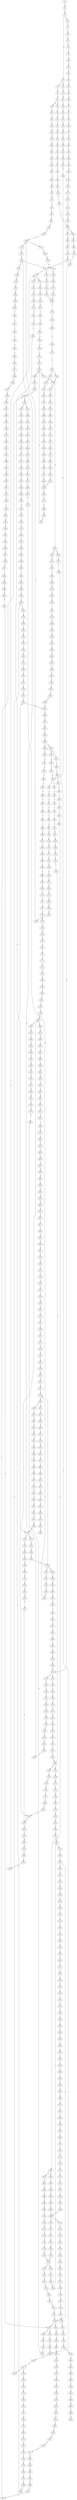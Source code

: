 strict digraph  {
	S0 -> S1 [ label = C ];
	S1 -> S2 [ label = A ];
	S2 -> S3 [ label = G ];
	S2 -> S4 [ label = A ];
	S3 -> S5 [ label = C ];
	S3 -> S6 [ label = T ];
	S4 -> S7 [ label = C ];
	S5 -> S8 [ label = A ];
	S6 -> S9 [ label = A ];
	S7 -> S10 [ label = A ];
	S8 -> S11 [ label = G ];
	S9 -> S12 [ label = G ];
	S10 -> S13 [ label = G ];
	S11 -> S14 [ label = A ];
	S11 -> S15 [ label = G ];
	S12 -> S16 [ label = C ];
	S13 -> S17 [ label = C ];
	S14 -> S18 [ label = T ];
	S15 -> S19 [ label = T ];
	S16 -> S20 [ label = T ];
	S17 -> S21 [ label = T ];
	S18 -> S22 [ label = A ];
	S19 -> S23 [ label = G ];
	S20 -> S24 [ label = C ];
	S21 -> S25 [ label = A ];
	S22 -> S26 [ label = A ];
	S23 -> S27 [ label = C ];
	S24 -> S28 [ label = C ];
	S25 -> S29 [ label = C ];
	S26 -> S30 [ label = A ];
	S27 -> S31 [ label = A ];
	S28 -> S32 [ label = A ];
	S29 -> S33 [ label = G ];
	S30 -> S34 [ label = A ];
	S31 -> S35 [ label = C ];
	S32 -> S36 [ label = C ];
	S33 -> S37 [ label = A ];
	S34 -> S38 [ label = A ];
	S35 -> S39 [ label = G ];
	S36 -> S40 [ label = C ];
	S37 -> S41 [ label = G ];
	S38 -> S42 [ label = C ];
	S39 -> S43 [ label = C ];
	S40 -> S44 [ label = G ];
	S41 -> S45 [ label = A ];
	S42 -> S46 [ label = T ];
	S43 -> S47 [ label = G ];
	S44 -> S48 [ label = G ];
	S45 -> S49 [ label = A ];
	S46 -> S50 [ label = T ];
	S47 -> S51 [ label = G ];
	S48 -> S52 [ label = A ];
	S49 -> S53 [ label = C ];
	S50 -> S54 [ label = T ];
	S51 -> S55 [ label = T ];
	S52 -> S56 [ label = C ];
	S53 -> S57 [ label = T ];
	S54 -> S58 [ label = G ];
	S55 -> S59 [ label = G ];
	S56 -> S60 [ label = G ];
	S57 -> S61 [ label = G ];
	S58 -> S62 [ label = C ];
	S59 -> S63 [ label = C ];
	S60 -> S64 [ label = C ];
	S60 -> S65 [ label = T ];
	S61 -> S66 [ label = G ];
	S62 -> S67 [ label = C ];
	S63 -> S68 [ label = C ];
	S64 -> S69 [ label = C ];
	S65 -> S70 [ label = C ];
	S66 -> S71 [ label = C ];
	S67 -> S72 [ label = G ];
	S68 -> S73 [ label = G ];
	S69 -> S74 [ label = C ];
	S70 -> S75 [ label = G ];
	S71 -> S76 [ label = G ];
	S72 -> S77 [ label = T ];
	S73 -> S78 [ label = C ];
	S74 -> S79 [ label = A ];
	S75 -> S80 [ label = T ];
	S76 -> S81 [ label = C ];
	S77 -> S82 [ label = A ];
	S78 -> S83 [ label = C ];
	S78 -> S84 [ label = A ];
	S79 -> S85 [ label = T ];
	S80 -> S86 [ label = G ];
	S81 -> S87 [ label = A ];
	S82 -> S88 [ label = G ];
	S83 -> S89 [ label = G ];
	S84 -> S90 [ label = A ];
	S85 -> S91 [ label = C ];
	S86 -> S92 [ label = A ];
	S87 -> S93 [ label = G ];
	S88 -> S94 [ label = C ];
	S89 -> S95 [ label = G ];
	S90 -> S96 [ label = C ];
	S91 -> S97 [ label = G ];
	S92 -> S98 [ label = C ];
	S93 -> S99 [ label = C ];
	S94 -> S100 [ label = C ];
	S95 -> S101 [ label = T ];
	S96 -> S102 [ label = C ];
	S97 -> S103 [ label = T ];
	S98 -> S104 [ label = C ];
	S99 -> S105 [ label = G ];
	S100 -> S106 [ label = G ];
	S101 -> S107 [ label = G ];
	S102 -> S108 [ label = A ];
	S103 -> S109 [ label = C ];
	S104 -> S110 [ label = G ];
	S105 -> S111 [ label = G ];
	S106 -> S112 [ label = G ];
	S106 -> S113 [ label = C ];
	S107 -> S114 [ label = G ];
	S108 -> S115 [ label = G ];
	S109 -> S116 [ label = C ];
	S110 -> S117 [ label = G ];
	S111 -> S118 [ label = G ];
	S112 -> S119 [ label = T ];
	S113 -> S120 [ label = T ];
	S114 -> S121 [ label = T ];
	S114 -> S122 [ label = A ];
	S115 -> S123 [ label = A ];
	S115 -> S124 [ label = T ];
	S116 -> S125 [ label = T ];
	S117 -> S126 [ label = T ];
	S118 -> S127 [ label = T ];
	S119 -> S128 [ label = G ];
	S120 -> S129 [ label = G ];
	S121 -> S130 [ label = G ];
	S121 -> S131 [ label = T ];
	S122 -> S132 [ label = A ];
	S123 -> S133 [ label = A ];
	S124 -> S134 [ label = C ];
	S125 -> S135 [ label = C ];
	S126 -> S136 [ label = C ];
	S127 -> S137 [ label = G ];
	S128 -> S138 [ label = A ];
	S128 -> S114 [ label = G ];
	S129 -> S139 [ label = G ];
	S130 -> S140 [ label = G ];
	S131 -> S141 [ label = A ];
	S132 -> S142 [ label = G ];
	S133 -> S143 [ label = C ];
	S134 -> S144 [ label = G ];
	S135 -> S145 [ label = T ];
	S136 -> S146 [ label = G ];
	S137 -> S147 [ label = C ];
	S138 -> S148 [ label = C ];
	S139 -> S149 [ label = A ];
	S140 -> S150 [ label = A ];
	S141 -> S151 [ label = G ];
	S142 -> S152 [ label = A ];
	S143 -> S153 [ label = A ];
	S144 -> S154 [ label = C ];
	S145 -> S155 [ label = T ];
	S145 -> S156 [ label = G ];
	S146 -> S157 [ label = C ];
	S147 -> S158 [ label = C ];
	S148 -> S159 [ label = G ];
	S149 -> S160 [ label = A ];
	S150 -> S161 [ label = A ];
	S151 -> S162 [ label = A ];
	S152 -> S163 [ label = A ];
	S153 -> S164 [ label = G ];
	S154 -> S165 [ label = G ];
	S155 -> S166 [ label = C ];
	S156 -> S167 [ label = T ];
	S157 -> S168 [ label = G ];
	S158 -> S169 [ label = G ];
	S159 -> S170 [ label = T ];
	S160 -> S171 [ label = G ];
	S161 -> S172 [ label = C ];
	S162 -> S173 [ label = A ];
	S163 -> S174 [ label = C ];
	S164 -> S175 [ label = C ];
	S165 -> S176 [ label = C ];
	S166 -> S177 [ label = T ];
	S167 -> S178 [ label = C ];
	S168 -> S179 [ label = T ];
	S169 -> S78 [ label = C ];
	S170 -> S180 [ label = G ];
	S171 -> S181 [ label = A ];
	S172 -> S182 [ label = C ];
	S173 -> S183 [ label = G ];
	S174 -> S184 [ label = G ];
	S175 -> S185 [ label = C ];
	S176 -> S186 [ label = A ];
	S177 -> S187 [ label = C ];
	S178 -> S188 [ label = G ];
	S179 -> S189 [ label = A ];
	S180 -> S190 [ label = G ];
	S181 -> S163 [ label = A ];
	S182 -> S191 [ label = T ];
	S183 -> S192 [ label = G ];
	S184 -> S193 [ label = G ];
	S185 -> S194 [ label = G ];
	S186 -> S195 [ label = G ];
	S187 -> S196 [ label = G ];
	S188 -> S197 [ label = T ];
	S189 -> S198 [ label = G ];
	S190 -> S199 [ label = G ];
	S191 -> S200 [ label = C ];
	S192 -> S201 [ label = G ];
	S193 -> S202 [ label = C ];
	S194 -> S203 [ label = T ];
	S195 -> S204 [ label = C ];
	S196 -> S205 [ label = G ];
	S197 -> S206 [ label = G ];
	S198 -> S207 [ label = C ];
	S199 -> S208 [ label = T ];
	S200 -> S209 [ label = G ];
	S201 -> S210 [ label = G ];
	S202 -> S211 [ label = A ];
	S203 -> S212 [ label = C ];
	S204 -> S213 [ label = C ];
	S205 -> S214 [ label = A ];
	S206 -> S215 [ label = G ];
	S207 -> S216 [ label = C ];
	S208 -> S217 [ label = A ];
	S209 -> S218 [ label = G ];
	S210 -> S219 [ label = T ];
	S210 -> S220 [ label = G ];
	S211 -> S221 [ label = C ];
	S212 -> S222 [ label = C ];
	S213 -> S223 [ label = G ];
	S214 -> S224 [ label = G ];
	S215 -> S225 [ label = T ];
	S216 -> S106 [ label = G ];
	S217 -> S226 [ label = C ];
	S218 -> S227 [ label = C ];
	S219 -> S228 [ label = C ];
	S220 -> S229 [ label = T ];
	S221 -> S230 [ label = C ];
	S221 -> S231 [ label = T ];
	S222 -> S232 [ label = T ];
	S223 -> S233 [ label = G ];
	S224 -> S234 [ label = A ];
	S225 -> S235 [ label = A ];
	S226 -> S236 [ label = T ];
	S227 -> S237 [ label = A ];
	S228 -> S238 [ label = T ];
	S229 -> S239 [ label = C ];
	S230 -> S240 [ label = G ];
	S231 -> S241 [ label = G ];
	S232 -> S242 [ label = C ];
	S233 -> S243 [ label = T ];
	S234 -> S244 [ label = G ];
	S235 -> S245 [ label = C ];
	S236 -> S246 [ label = A ];
	S237 -> S247 [ label = C ];
	S238 -> S248 [ label = C ];
	S239 -> S249 [ label = C ];
	S240 -> S250 [ label = A ];
	S240 -> S251 [ label = G ];
	S241 -> S252 [ label = G ];
	S242 -> S145 [ label = T ];
	S243 -> S128 [ label = G ];
	S244 -> S253 [ label = G ];
	S245 -> S254 [ label = C ];
	S246 -> S255 [ label = T ];
	S247 -> S256 [ label = G ];
	S247 -> S257 [ label = C ];
	S248 -> S258 [ label = T ];
	S249 -> S259 [ label = G ];
	S250 -> S260 [ label = G ];
	S250 -> S261 [ label = A ];
	S251 -> S262 [ label = G ];
	S252 -> S263 [ label = G ];
	S253 -> S264 [ label = T ];
	S254 -> S265 [ label = G ];
	S255 -> S266 [ label = T ];
	S256 -> S267 [ label = C ];
	S257 -> S240 [ label = G ];
	S258 -> S268 [ label = C ];
	S259 -> S269 [ label = C ];
	S259 -> S270 [ label = T ];
	S260 -> S271 [ label = T ];
	S261 -> S272 [ label = T ];
	S262 -> S273 [ label = A ];
	S263 -> S274 [ label = A ];
	S264 -> S275 [ label = C ];
	S265 -> S276 [ label = G ];
	S266 -> S277 [ label = G ];
	S267 -> S278 [ label = G ];
	S268 -> S279 [ label = G ];
	S269 -> S280 [ label = C ];
	S270 -> S281 [ label = C ];
	S271 -> S282 [ label = C ];
	S272 -> S283 [ label = G ];
	S273 -> S284 [ label = A ];
	S274 -> S285 [ label = A ];
	S275 -> S286 [ label = C ];
	S276 -> S287 [ label = T ];
	S277 -> S288 [ label = G ];
	S278 -> S289 [ label = C ];
	S279 -> S290 [ label = T ];
	S280 -> S291 [ label = G ];
	S281 -> S292 [ label = G ];
	S282 -> S293 [ label = C ];
	S283 -> S294 [ label = T ];
	S284 -> S295 [ label = T ];
	S285 -> S296 [ label = C ];
	S286 -> S297 [ label = C ];
	S287 -> S298 [ label = G ];
	S288 -> S299 [ label = A ];
	S289 -> S300 [ label = G ];
	S290 -> S301 [ label = G ];
	S291 -> S302 [ label = G ];
	S292 -> S303 [ label = G ];
	S293 -> S304 [ label = A ];
	S294 -> S305 [ label = A ];
	S295 -> S306 [ label = T ];
	S296 -> S307 [ label = T ];
	S297 -> S308 [ label = A ];
	S297 -> S309 [ label = G ];
	S298 -> S310 [ label = G ];
	S299 -> S311 [ label = A ];
	S300 -> S312 [ label = C ];
	S300 -> S313 [ label = G ];
	S301 -> S314 [ label = G ];
	S302 -> S315 [ label = A ];
	S303 -> S316 [ label = A ];
	S304 -> S317 [ label = G ];
	S305 -> S318 [ label = G ];
	S306 -> S319 [ label = G ];
	S307 -> S320 [ label = G ];
	S308 -> S321 [ label = G ];
	S309 -> S322 [ label = G ];
	S309 -> S323 [ label = A ];
	S310 -> S121 [ label = T ];
	S311 -> S324 [ label = C ];
	S312 -> S325 [ label = G ];
	S313 -> S326 [ label = C ];
	S314 -> S327 [ label = T ];
	S315 -> S328 [ label = A ];
	S316 -> S329 [ label = A ];
	S317 -> S330 [ label = T ];
	S317 -> S331 [ label = C ];
	S318 -> S332 [ label = T ];
	S319 -> S333 [ label = A ];
	S320 -> S334 [ label = G ];
	S321 -> S335 [ label = A ];
	S322 -> S336 [ label = A ];
	S323 -> S337 [ label = G ];
	S323 -> S338 [ label = A ];
	S324 -> S339 [ label = G ];
	S325 -> S340 [ label = T ];
	S326 -> S341 [ label = T ];
	S327 -> S235 [ label = A ];
	S328 -> S342 [ label = C ];
	S329 -> S343 [ label = C ];
	S330 -> S344 [ label = A ];
	S331 -> S345 [ label = T ];
	S332 -> S346 [ label = T ];
	S333 -> S347 [ label = A ];
	S334 -> S348 [ label = A ];
	S335 -> S349 [ label = G ];
	S336 -> S350 [ label = G ];
	S337 -> S351 [ label = T ];
	S338 -> S352 [ label = G ];
	S339 -> S353 [ label = G ];
	S340 -> S354 [ label = C ];
	S341 -> S355 [ label = G ];
	S342 -> S356 [ label = T ];
	S343 -> S357 [ label = A ];
	S343 -> S358 [ label = T ];
	S344 -> S359 [ label = G ];
	S345 -> S360 [ label = T ];
	S346 -> S361 [ label = T ];
	S347 -> S362 [ label = C ];
	S348 -> S363 [ label = C ];
	S349 -> S364 [ label = C ];
	S350 -> S365 [ label = G ];
	S351 -> S366 [ label = C ];
	S352 -> S367 [ label = T ];
	S353 -> S368 [ label = T ];
	S354 -> S369 [ label = G ];
	S355 -> S370 [ label = G ];
	S356 -> S371 [ label = G ];
	S357 -> S372 [ label = G ];
	S358 -> S373 [ label = A ];
	S359 -> S374 [ label = G ];
	S360 -> S375 [ label = C ];
	S361 -> S376 [ label = C ];
	S362 -> S377 [ label = C ];
	S363 -> S378 [ label = C ];
	S364 -> S379 [ label = C ];
	S365 -> S380 [ label = C ];
	S366 -> S293 [ label = C ];
	S367 -> S381 [ label = C ];
	S368 -> S382 [ label = A ];
	S369 -> S383 [ label = A ];
	S370 -> S384 [ label = A ];
	S371 -> S385 [ label = C ];
	S372 -> S386 [ label = G ];
	S373 -> S387 [ label = C ];
	S374 -> S388 [ label = G ];
	S375 -> S389 [ label = A ];
	S376 -> S390 [ label = A ];
	S377 -> S391 [ label = C ];
	S378 -> S392 [ label = C ];
	S379 -> S393 [ label = A ];
	S380 -> S394 [ label = G ];
	S381 -> S395 [ label = G ];
	S382 -> S396 [ label = C ];
	S383 -> S397 [ label = C ];
	S384 -> S398 [ label = A ];
	S385 -> S399 [ label = A ];
	S386 -> S400 [ label = A ];
	S387 -> S401 [ label = A ];
	S388 -> S402 [ label = T ];
	S389 -> S403 [ label = C ];
	S390 -> S404 [ label = C ];
	S391 -> S405 [ label = G ];
	S392 -> S406 [ label = G ];
	S393 -> S407 [ label = C ];
	S394 -> S408 [ label = T ];
	S395 -> S409 [ label = C ];
	S395 -> S410 [ label = A ];
	S396 -> S411 [ label = G ];
	S397 -> S412 [ label = G ];
	S398 -> S413 [ label = T ];
	S399 -> S414 [ label = A ];
	S400 -> S415 [ label = A ];
	S401 -> S416 [ label = A ];
	S402 -> S417 [ label = C ];
	S403 -> S418 [ label = G ];
	S404 -> S419 [ label = T ];
	S405 -> S420 [ label = T ];
	S406 -> S421 [ label = T ];
	S407 -> S422 [ label = G ];
	S408 -> S423 [ label = G ];
	S409 -> S424 [ label = G ];
	S410 -> S425 [ label = G ];
	S411 -> S426 [ label = A ];
	S412 -> S427 [ label = C ];
	S413 -> S428 [ label = G ];
	S414 -> S429 [ label = C ];
	S415 -> S430 [ label = T ];
	S416 -> S431 [ label = C ];
	S417 -> S432 [ label = A ];
	S418 -> S433 [ label = C ];
	S419 -> S434 [ label = C ];
	S420 -> S435 [ label = C ];
	S421 -> S436 [ label = C ];
	S422 -> S437 [ label = G ];
	S423 -> S438 [ label = G ];
	S424 -> S439 [ label = G ];
	S425 -> S440 [ label = G ];
	S426 -> S441 [ label = A ];
	S427 -> S442 [ label = G ];
	S428 -> S443 [ label = G ];
	S429 -> S444 [ label = C ];
	S430 -> S445 [ label = A ];
	S431 -> S446 [ label = G ];
	S432 -> S447 [ label = C ];
	S433 -> S448 [ label = C ];
	S434 -> S449 [ label = C ];
	S435 -> S450 [ label = T ];
	S436 -> S450 [ label = T ];
	S437 -> S451 [ label = T ];
	S438 -> S452 [ label = T ];
	S439 -> S453 [ label = C ];
	S440 -> S454 [ label = T ];
	S441 -> S455 [ label = G ];
	S442 -> S456 [ label = C ];
	S443 -> S457 [ label = G ];
	S444 -> S458 [ label = A ];
	S445 -> S459 [ label = G ];
	S446 -> S460 [ label = A ];
	S447 -> S461 [ label = T ];
	S448 -> S462 [ label = C ];
	S449 -> S463 [ label = T ];
	S450 -> S464 [ label = C ];
	S451 -> S465 [ label = T ];
	S452 -> S466 [ label = A ];
	S453 -> S467 [ label = T ];
	S454 -> S468 [ label = A ];
	S455 -> S469 [ label = A ];
	S456 -> S470 [ label = C ];
	S457 -> S471 [ label = G ];
	S458 -> S115 [ label = G ];
	S459 -> S472 [ label = T ];
	S460 -> S473 [ label = A ];
	S461 -> S474 [ label = C ];
	S462 -> S475 [ label = T ];
	S463 -> S476 [ label = T ];
	S464 -> S477 [ label = G ];
	S465 -> S478 [ label = A ];
	S466 -> S479 [ label = T ];
	S467 -> S480 [ label = A ];
	S468 -> S481 [ label = T ];
	S469 -> S482 [ label = A ];
	S470 -> S483 [ label = T ];
	S471 -> S484 [ label = T ];
	S472 -> S485 [ label = C ];
	S473 -> S486 [ label = A ];
	S474 -> S487 [ label = G ];
	S475 -> S488 [ label = T ];
	S476 -> S489 [ label = T ];
	S477 -> S490 [ label = G ];
	S478 -> S491 [ label = C ];
	S479 -> S492 [ label = G ];
	S480 -> S493 [ label = T ];
	S481 -> S494 [ label = A ];
	S482 -> S495 [ label = G ];
	S483 -> S496 [ label = C ];
	S484 -> S497 [ label = C ];
	S485 -> S498 [ label = T ];
	S486 -> S499 [ label = A ];
	S487 -> S500 [ label = C ];
	S488 -> S501 [ label = C ];
	S489 -> S502 [ label = C ];
	S490 -> S503 [ label = C ];
	S491 -> S504 [ label = T ];
	S492 -> S505 [ label = A ];
	S493 -> S506 [ label = A ];
	S494 -> S507 [ label = A ];
	S495 -> S508 [ label = T ];
	S496 -> S509 [ label = G ];
	S497 -> S510 [ label = C ];
	S498 -> S511 [ label = C ];
	S499 -> S512 [ label = C ];
	S500 -> S513 [ label = T ];
	S501 -> S514 [ label = A ];
	S502 -> S515 [ label = A ];
	S503 -> S516 [ label = A ];
	S504 -> S517 [ label = G ];
	S505 -> S518 [ label = G ];
	S506 -> S519 [ label = G ];
	S507 -> S520 [ label = G ];
	S508 -> S521 [ label = G ];
	S509 -> S522 [ label = G ];
	S510 -> S259 [ label = G ];
	S511 -> S523 [ label = T ];
	S512 -> S524 [ label = A ];
	S513 -> S525 [ label = T ];
	S514 -> S526 [ label = T ];
	S515 -> S527 [ label = T ];
	S516 -> S247 [ label = C ];
	S517 -> S528 [ label = C ];
	S518 -> S529 [ label = C ];
	S519 -> S530 [ label = T ];
	S520 -> S531 [ label = T ];
	S521 -> S532 [ label = T ];
	S522 -> S533 [ label = G ];
	S523 -> S534 [ label = C ];
	S524 -> S535 [ label = G ];
	S525 -> S536 [ label = C ];
	S526 -> S537 [ label = C ];
	S527 -> S538 [ label = C ];
	S528 -> S539 [ label = A ];
	S529 -> S540 [ label = G ];
	S530 -> S541 [ label = A ];
	S531 -> S542 [ label = C ];
	S532 -> S543 [ label = C ];
	S533 -> S544 [ label = C ];
	S534 -> S545 [ label = T ];
	S535 -> S546 [ label = A ];
	S536 -> S547 [ label = A ];
	S537 -> S548 [ label = C ];
	S538 -> S549 [ label = C ];
	S539 -> S550 [ label = G ];
	S540 -> S551 [ label = G ];
	S541 -> S552 [ label = G ];
	S542 -> S553 [ label = G ];
	S543 -> S554 [ label = C ];
	S544 -> S555 [ label = T ];
	S545 -> S556 [ label = G ];
	S546 -> S557 [ label = A ];
	S547 -> S558 [ label = T ];
	S548 -> S559 [ label = A ];
	S549 -> S559 [ label = A ];
	S550 -> S560 [ label = A ];
	S551 -> S561 [ label = T ];
	S552 -> S562 [ label = C ];
	S553 -> S563 [ label = T ];
	S554 -> S564 [ label = T ];
	S555 -> S565 [ label = C ];
	S556 -> S566 [ label = A ];
	S557 -> S567 [ label = G ];
	S558 -> S568 [ label = C ];
	S559 -> S569 [ label = G ];
	S560 -> S570 [ label = C ];
	S561 -> S571 [ label = C ];
	S562 -> S572 [ label = C ];
	S563 -> S573 [ label = G ];
	S564 -> S574 [ label = G ];
	S565 -> S575 [ label = A ];
	S566 -> S576 [ label = G ];
	S567 -> S577 [ label = G ];
	S568 -> S548 [ label = C ];
	S569 -> S578 [ label = A ];
	S570 -> S579 [ label = G ];
	S571 -> S580 [ label = G ];
	S572 -> S581 [ label = G ];
	S573 -> S582 [ label = G ];
	S574 -> S583 [ label = G ];
	S575 -> S584 [ label = C ];
	S576 -> S585 [ label = T ];
	S577 -> S586 [ label = G ];
	S578 -> S587 [ label = A ];
	S579 -> S588 [ label = G ];
	S580 -> S589 [ label = C ];
	S581 -> S590 [ label = A ];
	S582 -> S225 [ label = T ];
	S583 -> S591 [ label = C ];
	S584 -> S592 [ label = G ];
	S585 -> S593 [ label = A ];
	S586 -> S210 [ label = G ];
	S587 -> S594 [ label = C ];
	S588 -> S595 [ label = A ];
	S589 -> S596 [ label = A ];
	S590 -> S597 [ label = A ];
	S591 -> S598 [ label = C ];
	S592 -> S599 [ label = T ];
	S594 -> S600 [ label = C ];
	S595 -> S601 [ label = C ];
	S596 -> S602 [ label = C ];
	S597 -> S603 [ label = A ];
	S598 -> S604 [ label = T ];
	S599 -> S605 [ label = C ];
	S600 -> S606 [ label = A ];
	S600 -> S607 [ label = G ];
	S601 -> S608 [ label = A ];
	S602 -> S609 [ label = G ];
	S603 -> S610 [ label = C ];
	S604 -> S611 [ label = G ];
	S605 -> S612 [ label = C ];
	S606 -> S613 [ label = G ];
	S606 -> S614 [ label = C ];
	S607 -> S615 [ label = G ];
	S608 -> S616 [ label = C ];
	S609 -> S617 [ label = C ];
	S610 -> S618 [ label = C ];
	S611 -> S619 [ label = G ];
	S612 -> S620 [ label = A ];
	S613 -> S621 [ label = A ];
	S614 -> S622 [ label = C ];
	S615 -> S623 [ label = A ];
	S616 -> S624 [ label = A ];
	S617 -> S625 [ label = G ];
	S618 -> S626 [ label = C ];
	S619 -> S627 [ label = G ];
	S620 -> S628 [ label = G ];
	S621 -> S629 [ label = C ];
	S622 -> S630 [ label = A ];
	S623 -> S631 [ label = C ];
	S624 -> S632 [ label = C ];
	S625 -> S289 [ label = C ];
	S626 -> S633 [ label = C ];
	S627 -> S634 [ label = T ];
	S628 -> S635 [ label = C ];
	S629 -> S636 [ label = T ];
	S630 -> S637 [ label = C ];
	S631 -> S60 [ label = G ];
	S632 -> S638 [ label = C ];
	S633 -> S639 [ label = G ];
	S634 -> S640 [ label = C ];
	S635 -> S345 [ label = T ];
	S636 -> S641 [ label = C ];
	S637 -> S642 [ label = C ];
	S638 -> S643 [ label = T ];
	S639 -> S644 [ label = A ];
	S640 -> S645 [ label = C ];
	S641 -> S646 [ label = C ];
	S642 -> S647 [ label = C ];
	S643 -> S648 [ label = C ];
	S644 -> S649 [ label = C ];
	S645 -> S650 [ label = C ];
	S646 -> S651 [ label = C ];
	S647 -> S652 [ label = C ];
	S648 -> S653 [ label = T ];
	S649 -> S654 [ label = T ];
	S650 -> S655 [ label = G ];
	S651 -> S656 [ label = A ];
	S652 -> S657 [ label = T ];
	S653 -> S658 [ label = A ];
	S654 -> S659 [ label = A ];
	S655 -> S323 [ label = A ];
	S656 -> S660 [ label = T ];
	S657 -> S661 [ label = T ];
	S658 -> S662 [ label = G ];
	S659 -> S663 [ label = G ];
	S660 -> S664 [ label = C ];
	S661 -> S665 [ label = C ];
	S662 -> S666 [ label = A ];
	S663 -> S667 [ label = A ];
	S664 -> S668 [ label = T ];
	S665 -> S669 [ label = C ];
	S665 -> S670 [ label = G ];
	S666 -> S671 [ label = A ];
	S667 -> S672 [ label = A ];
	S668 -> S673 [ label = G ];
	S669 -> S674 [ label = T ];
	S670 -> S675 [ label = A ];
	S671 -> S676 [ label = C ];
	S672 -> S677 [ label = T ];
	S673 -> S678 [ label = C ];
	S674 -> S679 [ label = G ];
	S675 -> S680 [ label = T ];
	S676 -> S681 [ label = G ];
	S677 -> S682 [ label = C ];
	S678 -> S683 [ label = C ];
	S679 -> S684 [ label = T ];
	S680 -> S685 [ label = C ];
	S681 -> S686 [ label = A ];
	S682 -> S687 [ label = G ];
	S683 -> S688 [ label = A ];
	S684 -> S689 [ label = C ];
	S685 -> S690 [ label = G ];
	S686 -> S691 [ label = G ];
	S687 -> S692 [ label = G ];
	S688 -> S693 [ label = G ];
	S689 -> S694 [ label = C ];
	S690 -> S695 [ label = T ];
	S691 -> S696 [ label = G ];
	S692 -> S697 [ label = G ];
	S693 -> S698 [ label = T ];
	S694 -> S699 [ label = T ];
	S695 -> S700 [ label = T ];
	S696 -> S701 [ label = T ];
	S697 -> S702 [ label = T ];
	S698 -> S703 [ label = C ];
	S699 -> S704 [ label = A ];
	S699 -> S705 [ label = T ];
	S700 -> S706 [ label = T ];
	S701 -> S707 [ label = G ];
	S702 -> S708 [ label = A ];
	S703 -> S709 [ label = G ];
	S704 -> S710 [ label = C ];
	S705 -> S711 [ label = G ];
	S706 -> S712 [ label = G ];
	S707 -> S713 [ label = T ];
	S708 -> S714 [ label = T ];
	S709 -> S715 [ label = T ];
	S710 -> S716 [ label = T ];
	S711 -> S717 [ label = T ];
	S712 -> S718 [ label = T ];
	S713 -> S719 [ label = C ];
	S714 -> S720 [ label = C ];
	S715 -> S721 [ label = A ];
	S716 -> S722 [ label = A ];
	S717 -> S723 [ label = A ];
	S718 -> S724 [ label = A ];
	S719 -> S725 [ label = C ];
	S720 -> S726 [ label = C ];
	S721 -> S727 [ label = A ];
	S722 -> S728 [ label = C ];
	S723 -> S729 [ label = G ];
	S724 -> S730 [ label = G ];
	S725 -> S731 [ label = C ];
	S726 -> S732 [ label = C ];
	S727 -> S733 [ label = G ];
	S728 -> S734 [ label = C ];
	S729 -> S735 [ label = G ];
	S730 -> S736 [ label = G ];
	S731 -> S737 [ label = T ];
	S732 -> S738 [ label = G ];
	S733 -> S739 [ label = A ];
	S734 -> S740 [ label = A ];
	S735 -> S741 [ label = A ];
	S736 -> S741 [ label = A ];
	S737 -> S742 [ label = G ];
	S738 -> S743 [ label = A ];
	S739 -> S744 [ label = C ];
	S740 -> S745 [ label = G ];
	S741 -> S746 [ label = G ];
	S741 -> S747 [ label = A ];
	S742 -> S748 [ label = T ];
	S743 -> S749 [ label = A ];
	S744 -> S750 [ label = G ];
	S745 -> S751 [ label = G ];
	S746 -> S752 [ label = A ];
	S747 -> S753 [ label = A ];
	S748 -> S754 [ label = C ];
	S749 -> S755 [ label = A ];
	S750 -> S756 [ label = G ];
	S751 -> S757 [ label = A ];
	S752 -> S758 [ label = G ];
	S753 -> S759 [ label = G ];
	S754 -> S760 [ label = C ];
	S755 -> S761 [ label = G ];
	S756 -> S762 [ label = C ];
	S757 -> S763 [ label = G ];
	S758 -> S764 [ label = G ];
	S759 -> S765 [ label = G ];
	S760 -> S699 [ label = T ];
	S761 -> S766 [ label = T ];
	S762 -> S767 [ label = T ];
	S763 -> S768 [ label = A ];
	S764 -> S264 [ label = T ];
	S765 -> S769 [ label = T ];
	S766 -> S770 [ label = G ];
	S767 -> S771 [ label = C ];
	S768 -> S772 [ label = G ];
	S769 -> S773 [ label = C ];
	S770 -> S774 [ label = T ];
	S771 -> S775 [ label = T ];
	S772 -> S776 [ label = T ];
	S773 -> S777 [ label = C ];
	S774 -> S778 [ label = C ];
	S775 -> S779 [ label = C ];
	S776 -> S780 [ label = C ];
	S777 -> S781 [ label = C ];
	S778 -> S782 [ label = G ];
	S779 -> S783 [ label = G ];
	S780 -> S784 [ label = A ];
	S781 -> S309 [ label = G ];
	S782 -> S785 [ label = T ];
	S783 -> S786 [ label = A ];
	S784 -> S787 [ label = G ];
	S785 -> S788 [ label = C ];
	S786 -> S789 [ label = A ];
	S787 -> S790 [ label = G ];
	S788 -> S791 [ label = G ];
	S789 -> S792 [ label = G ];
	S790 -> S793 [ label = A ];
	S791 -> S794 [ label = G ];
	S792 -> S795 [ label = T ];
	S793 -> S796 [ label = C ];
	S794 -> S797 [ label = A ];
	S795 -> S798 [ label = C ];
	S796 -> S799 [ label = C ];
	S797 -> S329 [ label = A ];
	S798 -> S395 [ label = G ];
	S799 -> S800 [ label = A ];
	S800 -> S801 [ label = G ];
	S801 -> S802 [ label = T ];
	S802 -> S803 [ label = C ];
	S803 -> S804 [ label = T ];
	S804 -> S805 [ label = C ];
	S805 -> S806 [ label = T ];
	S806 -> S807 [ label = G ];
	S807 -> S808 [ label = T ];
	S808 -> S809 [ label = A ];
}
